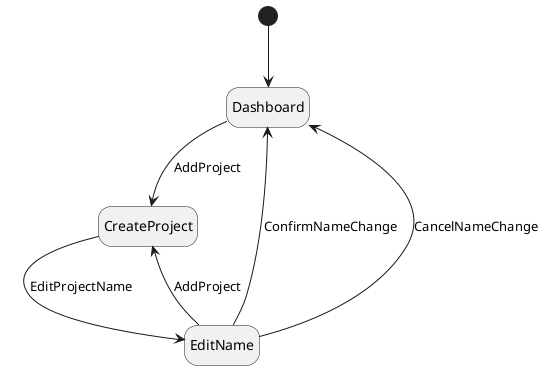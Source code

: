 @startuml
hide empty description

[*] --> Dashboard

Dashboard --> CreateProject : AddProject

CreateProject --> EditName : EditProjectName

EditName --> CreateProject : AddProject
EditName --> Dashboard : ConfirmNameChange
EditName --> Dashboard : CancelNameChange

@enduml
